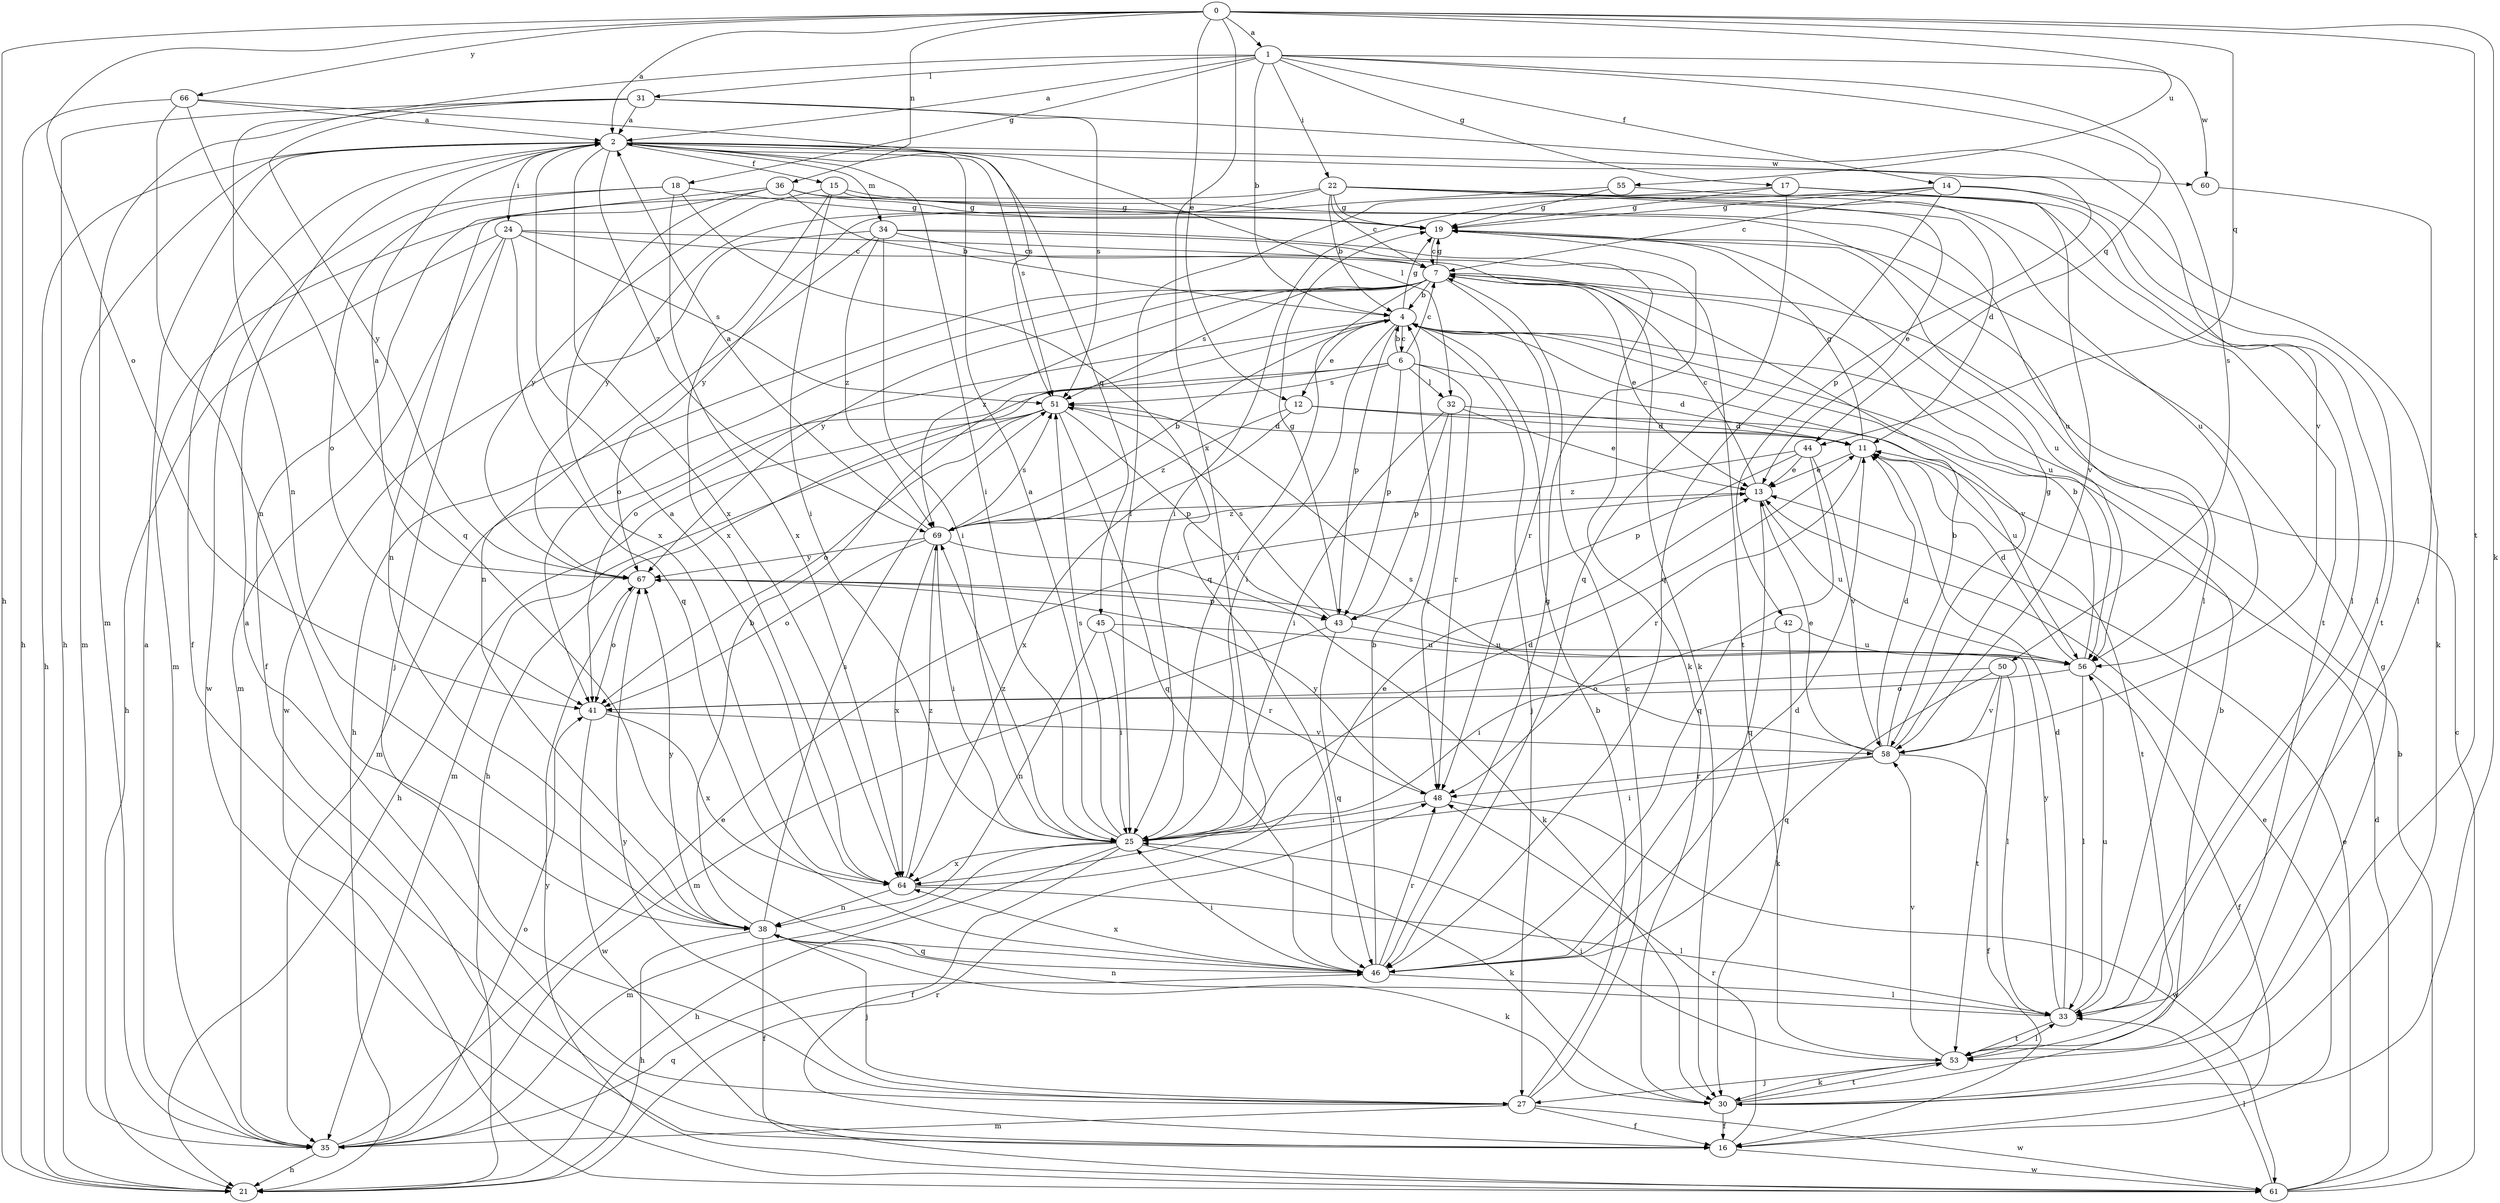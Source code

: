 strict digraph  {
0;
1;
2;
4;
6;
7;
11;
12;
13;
14;
15;
16;
17;
18;
19;
21;
22;
24;
25;
27;
30;
31;
32;
33;
34;
35;
36;
38;
41;
42;
43;
44;
45;
46;
48;
50;
51;
53;
55;
56;
58;
60;
61;
64;
66;
67;
69;
0 -> 1  [label=a];
0 -> 2  [label=a];
0 -> 12  [label=e];
0 -> 21  [label=h];
0 -> 30  [label=k];
0 -> 36  [label=n];
0 -> 41  [label=o];
0 -> 44  [label=q];
0 -> 53  [label=t];
0 -> 55  [label=u];
0 -> 64  [label=x];
0 -> 66  [label=y];
1 -> 2  [label=a];
1 -> 4  [label=b];
1 -> 14  [label=f];
1 -> 17  [label=g];
1 -> 18  [label=g];
1 -> 22  [label=i];
1 -> 31  [label=l];
1 -> 38  [label=n];
1 -> 44  [label=q];
1 -> 50  [label=s];
1 -> 60  [label=w];
2 -> 15  [label=f];
2 -> 16  [label=f];
2 -> 21  [label=h];
2 -> 24  [label=i];
2 -> 25  [label=i];
2 -> 32  [label=l];
2 -> 34  [label=m];
2 -> 35  [label=m];
2 -> 42  [label=p];
2 -> 45  [label=q];
2 -> 51  [label=s];
2 -> 60  [label=w];
2 -> 64  [label=x];
2 -> 69  [label=z];
4 -> 6  [label=c];
4 -> 12  [label=e];
4 -> 19  [label=g];
4 -> 25  [label=i];
4 -> 27  [label=j];
4 -> 41  [label=o];
4 -> 43  [label=p];
6 -> 4  [label=b];
6 -> 7  [label=c];
6 -> 11  [label=d];
6 -> 21  [label=h];
6 -> 32  [label=l];
6 -> 35  [label=m];
6 -> 43  [label=p];
6 -> 48  [label=r];
6 -> 51  [label=s];
7 -> 4  [label=b];
7 -> 13  [label=e];
7 -> 19  [label=g];
7 -> 21  [label=h];
7 -> 25  [label=i];
7 -> 41  [label=o];
7 -> 48  [label=r];
7 -> 51  [label=s];
7 -> 56  [label=u];
7 -> 58  [label=v];
7 -> 67  [label=y];
7 -> 69  [label=z];
11 -> 13  [label=e];
11 -> 19  [label=g];
11 -> 48  [label=r];
11 -> 53  [label=t];
12 -> 11  [label=d];
12 -> 56  [label=u];
12 -> 64  [label=x];
12 -> 69  [label=z];
13 -> 7  [label=c];
13 -> 46  [label=q];
13 -> 56  [label=u];
13 -> 69  [label=z];
14 -> 7  [label=c];
14 -> 19  [label=g];
14 -> 25  [label=i];
14 -> 30  [label=k];
14 -> 46  [label=q];
14 -> 53  [label=t];
15 -> 19  [label=g];
15 -> 25  [label=i];
15 -> 33  [label=l];
15 -> 64  [label=x];
15 -> 67  [label=y];
16 -> 13  [label=e];
16 -> 48  [label=r];
16 -> 61  [label=w];
17 -> 19  [label=g];
17 -> 25  [label=i];
17 -> 33  [label=l];
17 -> 46  [label=q];
17 -> 58  [label=v];
18 -> 19  [label=g];
18 -> 41  [label=o];
18 -> 46  [label=q];
18 -> 61  [label=w];
18 -> 64  [label=x];
19 -> 7  [label=c];
19 -> 56  [label=u];
21 -> 48  [label=r];
22 -> 4  [label=b];
22 -> 7  [label=c];
22 -> 11  [label=d];
22 -> 13  [label=e];
22 -> 19  [label=g];
22 -> 35  [label=m];
22 -> 53  [label=t];
22 -> 56  [label=u];
22 -> 67  [label=y];
24 -> 7  [label=c];
24 -> 21  [label=h];
24 -> 27  [label=j];
24 -> 30  [label=k];
24 -> 35  [label=m];
24 -> 46  [label=q];
24 -> 51  [label=s];
25 -> 2  [label=a];
25 -> 11  [label=d];
25 -> 16  [label=f];
25 -> 21  [label=h];
25 -> 30  [label=k];
25 -> 35  [label=m];
25 -> 51  [label=s];
25 -> 64  [label=x];
25 -> 69  [label=z];
27 -> 2  [label=a];
27 -> 4  [label=b];
27 -> 7  [label=c];
27 -> 16  [label=f];
27 -> 35  [label=m];
27 -> 61  [label=w];
27 -> 67  [label=y];
30 -> 4  [label=b];
30 -> 16  [label=f];
30 -> 19  [label=g];
30 -> 53  [label=t];
31 -> 2  [label=a];
31 -> 21  [label=h];
31 -> 35  [label=m];
31 -> 51  [label=s];
31 -> 58  [label=v];
31 -> 67  [label=y];
32 -> 11  [label=d];
32 -> 13  [label=e];
32 -> 25  [label=i];
32 -> 43  [label=p];
32 -> 48  [label=r];
33 -> 11  [label=d];
33 -> 38  [label=n];
33 -> 53  [label=t];
33 -> 56  [label=u];
33 -> 67  [label=y];
34 -> 7  [label=c];
34 -> 25  [label=i];
34 -> 30  [label=k];
34 -> 38  [label=n];
34 -> 53  [label=t];
34 -> 61  [label=w];
34 -> 69  [label=z];
35 -> 2  [label=a];
35 -> 13  [label=e];
35 -> 21  [label=h];
35 -> 41  [label=o];
35 -> 46  [label=q];
36 -> 4  [label=b];
36 -> 16  [label=f];
36 -> 19  [label=g];
36 -> 38  [label=n];
36 -> 56  [label=u];
36 -> 64  [label=x];
38 -> 4  [label=b];
38 -> 16  [label=f];
38 -> 21  [label=h];
38 -> 27  [label=j];
38 -> 30  [label=k];
38 -> 46  [label=q];
38 -> 51  [label=s];
38 -> 67  [label=y];
41 -> 58  [label=v];
41 -> 61  [label=w];
41 -> 64  [label=x];
42 -> 25  [label=i];
42 -> 30  [label=k];
42 -> 56  [label=u];
43 -> 19  [label=g];
43 -> 35  [label=m];
43 -> 46  [label=q];
43 -> 51  [label=s];
43 -> 56  [label=u];
44 -> 13  [label=e];
44 -> 43  [label=p];
44 -> 46  [label=q];
44 -> 58  [label=v];
44 -> 69  [label=z];
45 -> 25  [label=i];
45 -> 38  [label=n];
45 -> 48  [label=r];
45 -> 56  [label=u];
46 -> 4  [label=b];
46 -> 11  [label=d];
46 -> 19  [label=g];
46 -> 25  [label=i];
46 -> 33  [label=l];
46 -> 48  [label=r];
46 -> 64  [label=x];
48 -> 25  [label=i];
48 -> 61  [label=w];
48 -> 67  [label=y];
50 -> 33  [label=l];
50 -> 41  [label=o];
50 -> 46  [label=q];
50 -> 53  [label=t];
50 -> 58  [label=v];
51 -> 11  [label=d];
51 -> 21  [label=h];
51 -> 35  [label=m];
51 -> 41  [label=o];
51 -> 43  [label=p];
51 -> 46  [label=q];
53 -> 25  [label=i];
53 -> 27  [label=j];
53 -> 30  [label=k];
53 -> 33  [label=l];
53 -> 58  [label=v];
55 -> 19  [label=g];
55 -> 33  [label=l];
55 -> 67  [label=y];
56 -> 4  [label=b];
56 -> 11  [label=d];
56 -> 16  [label=f];
56 -> 33  [label=l];
56 -> 41  [label=o];
58 -> 4  [label=b];
58 -> 11  [label=d];
58 -> 13  [label=e];
58 -> 16  [label=f];
58 -> 19  [label=g];
58 -> 25  [label=i];
58 -> 48  [label=r];
58 -> 51  [label=s];
60 -> 33  [label=l];
61 -> 4  [label=b];
61 -> 7  [label=c];
61 -> 11  [label=d];
61 -> 13  [label=e];
61 -> 33  [label=l];
61 -> 67  [label=y];
64 -> 2  [label=a];
64 -> 13  [label=e];
64 -> 33  [label=l];
64 -> 38  [label=n];
64 -> 69  [label=z];
66 -> 2  [label=a];
66 -> 21  [label=h];
66 -> 38  [label=n];
66 -> 46  [label=q];
66 -> 51  [label=s];
67 -> 2  [label=a];
67 -> 41  [label=o];
67 -> 43  [label=p];
69 -> 2  [label=a];
69 -> 4  [label=b];
69 -> 25  [label=i];
69 -> 30  [label=k];
69 -> 41  [label=o];
69 -> 51  [label=s];
69 -> 64  [label=x];
69 -> 67  [label=y];
}
